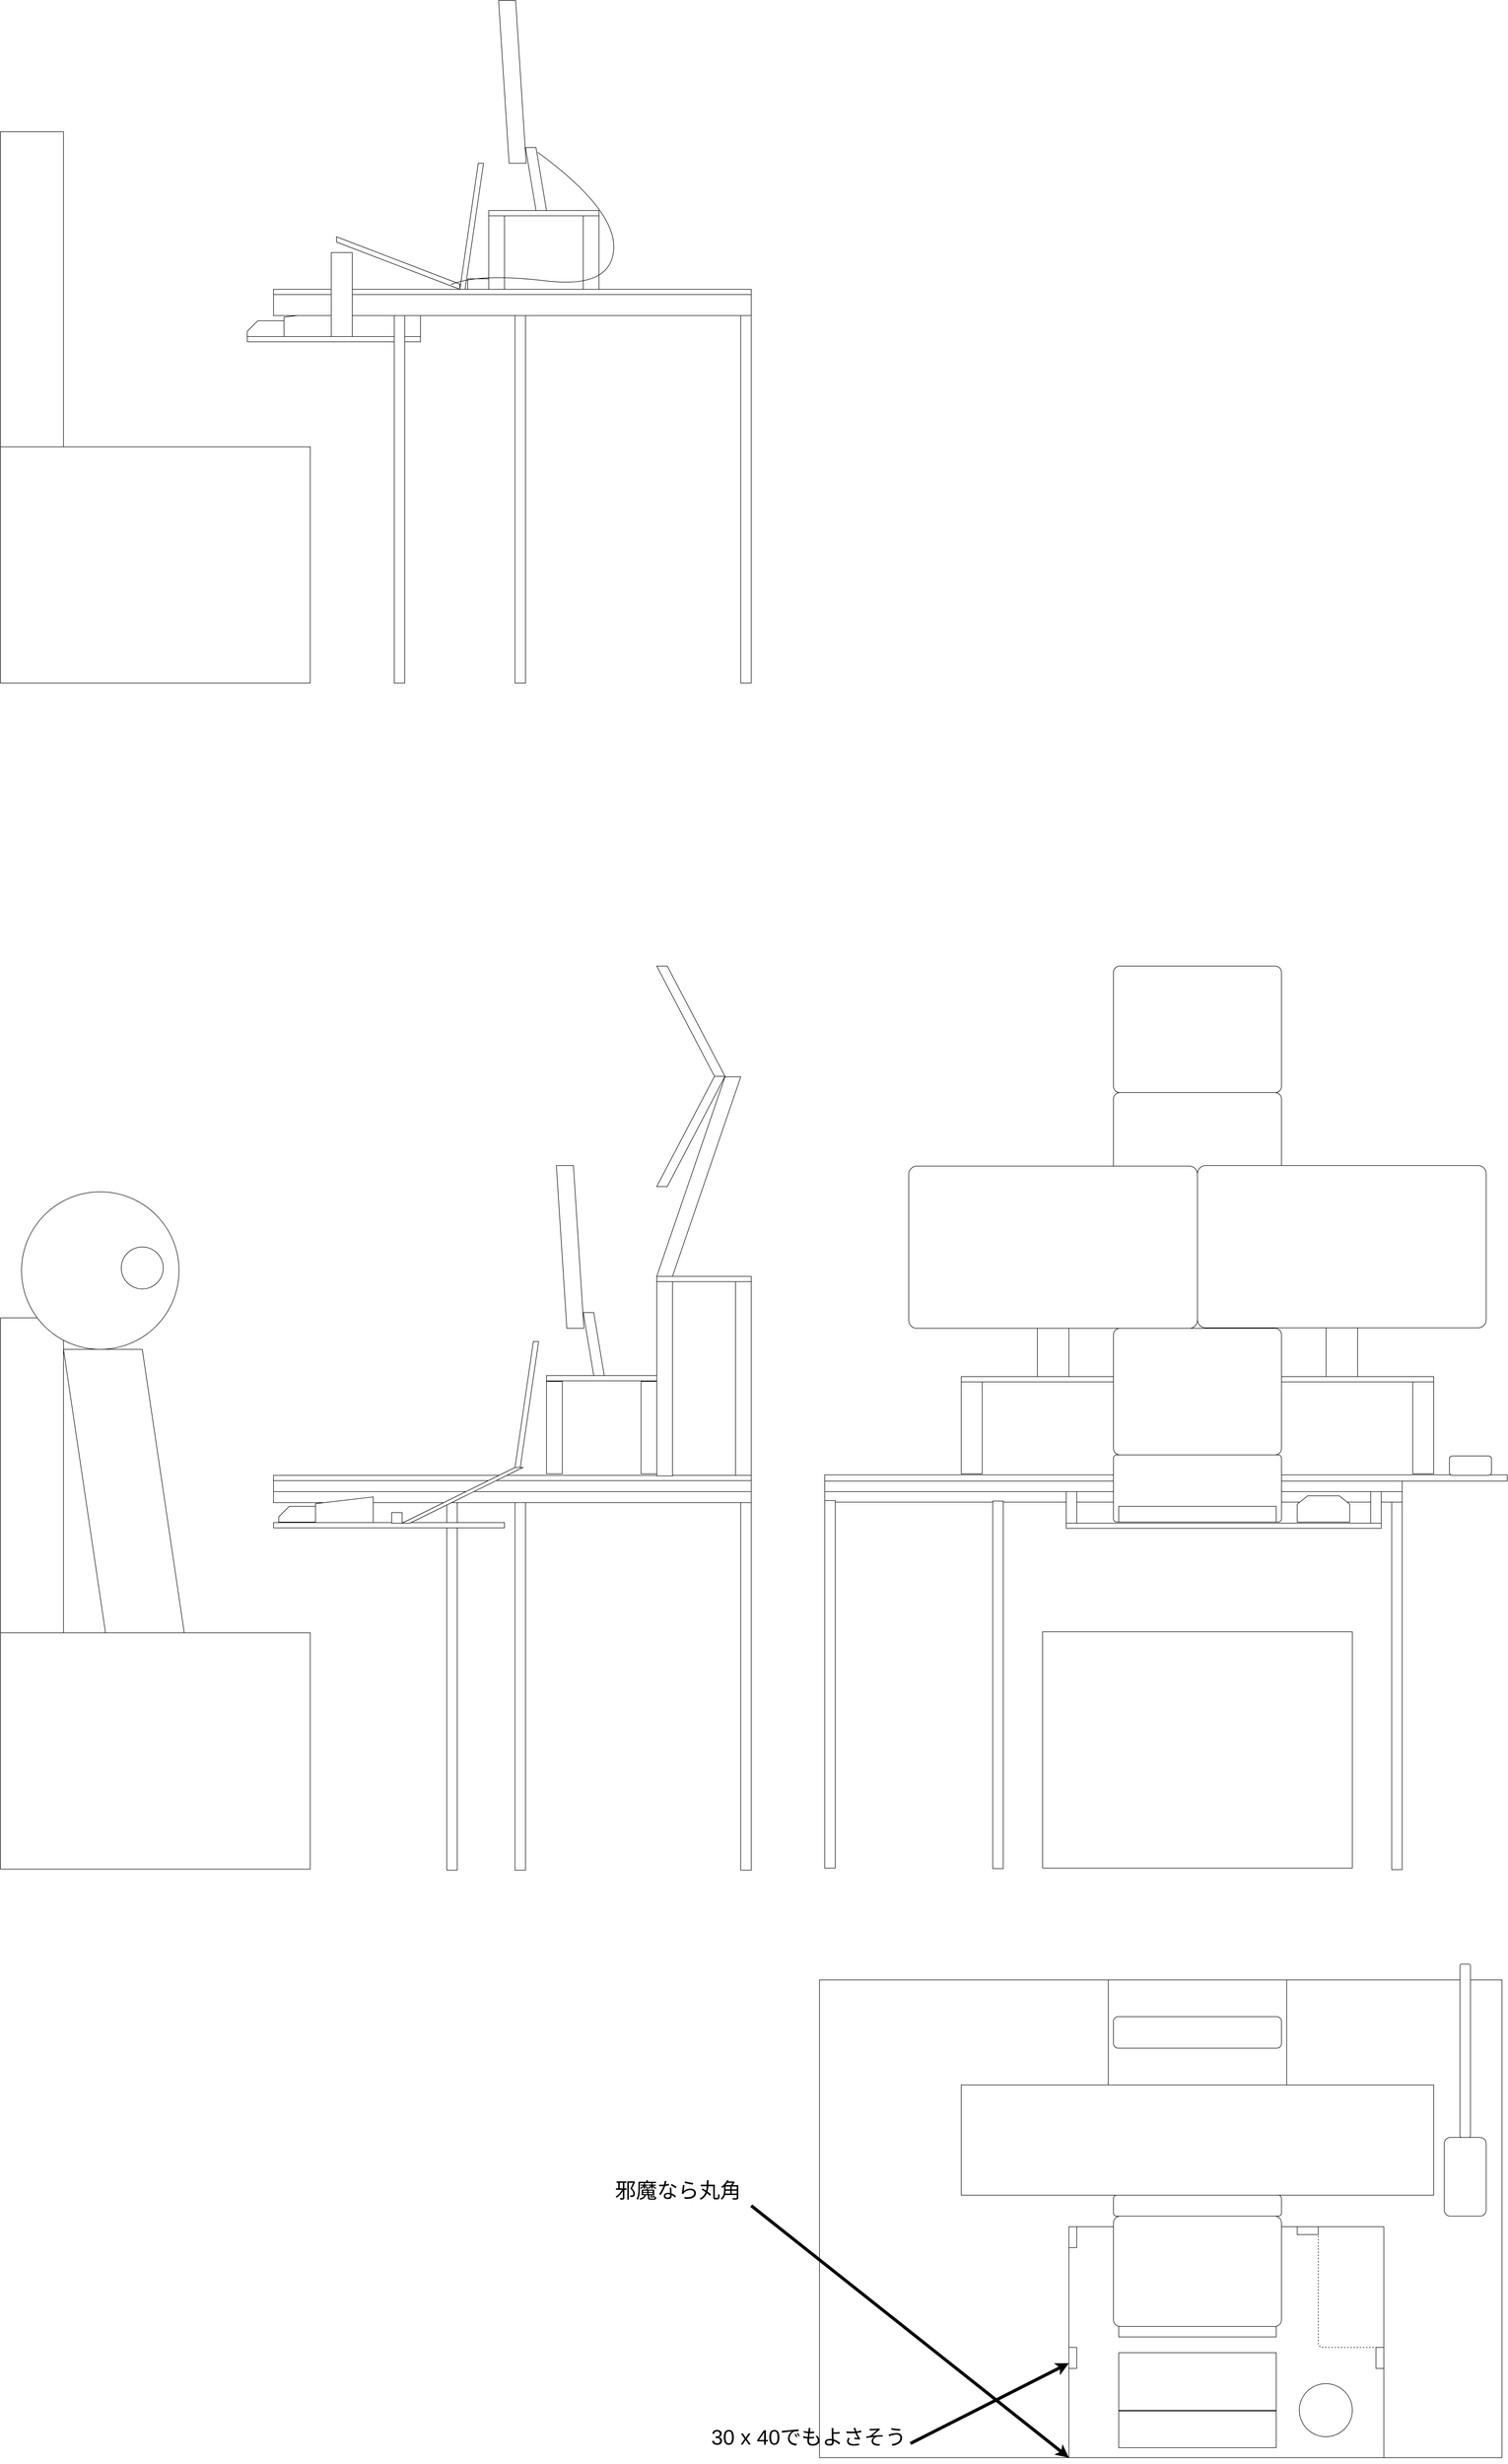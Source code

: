 <mxfile>
    <diagram id="MJRxsQYLISNkCaGimruc" name="ページ1">
        <mxGraphModel dx="5558" dy="3235" grid="1" gridSize="10" guides="1" tooltips="1" connect="1" arrows="1" fold="1" page="1" pageScale="1" pageWidth="827" pageHeight="1169" math="0" shadow="0">
            <root>
                <mxCell id="0"/>
                <mxCell id="1" parent="0"/>
                <mxCell id="275" value="" style="rounded=1;whiteSpace=wrap;html=1;fillColor=default;spacing=2;arcSize=5;flipH=0;" vertex="1" parent="1">
                    <mxGeometry x="1160" y="990" width="320" height="241" as="geometry"/>
                </mxCell>
                <mxCell id="197" value="" style="rounded=0;whiteSpace=wrap;html=1;fillColor=default;flipH=0;" vertex="1" parent="1">
                    <mxGeometry x="600" y="2680" width="1300" height="910" as="geometry"/>
                </mxCell>
                <mxCell id="215" value="" style="rounded=0;whiteSpace=wrap;html=1;fillColor=default;" vertex="1" parent="1">
                    <mxGeometry x="1075" y="3150" width="600" height="440" as="geometry"/>
                </mxCell>
                <mxCell id="100" value="" style="rounded=0;whiteSpace=wrap;html=1;" vertex="1" parent="1">
                    <mxGeometry x="-110" y="1771" width="20" height="700" as="geometry"/>
                </mxCell>
                <mxCell id="132" value="" style="rounded=0;whiteSpace=wrap;html=1;fillColor=default;flipH=0;" vertex="1" parent="1">
                    <mxGeometry x="610" y="1718" width="1300" height="12" as="geometry"/>
                </mxCell>
                <mxCell id="191" value="" style="rounded=0;whiteSpace=wrap;html=1;fillColor=default;flipH=0;" vertex="1" parent="1">
                    <mxGeometry x="610" y="1730" width="1100" height="20" as="geometry"/>
                </mxCell>
                <mxCell id="192" value="" style="rounded=0;whiteSpace=wrap;html=1;fillColor=default;flipH=0;" vertex="1" parent="1">
                    <mxGeometry x="610" y="1750" width="1100" height="20" as="geometry"/>
                </mxCell>
                <mxCell id="190" value="" style="rounded=0;whiteSpace=wrap;html=1;" vertex="1" parent="1">
                    <mxGeometry x="-440" y="1750" width="910" height="21" as="geometry"/>
                </mxCell>
                <mxCell id="38" value="" style="shape=card;whiteSpace=wrap;html=1;size=20;" vertex="1" parent="1">
                    <mxGeometry x="-490" y="-480" width="70" height="30" as="geometry"/>
                </mxCell>
                <mxCell id="39" value="" style="shape=manualInput;whiteSpace=wrap;html=1;size=13;" vertex="1" parent="1">
                    <mxGeometry x="-420" y="-500" width="110" height="50" as="geometry"/>
                </mxCell>
                <mxCell id="40" value="" style="rounded=0;whiteSpace=wrap;html=1;" vertex="1" parent="1">
                    <mxGeometry x="-490" y="-450" width="330" height="10" as="geometry"/>
                </mxCell>
                <mxCell id="41" value="" style="rounded=0;whiteSpace=wrap;html=1;" vertex="1" parent="1">
                    <mxGeometry x="450" y="-490" width="20" height="700" as="geometry"/>
                </mxCell>
                <mxCell id="42" value="" style="rounded=0;whiteSpace=wrap;html=1;" vertex="1" parent="1">
                    <mxGeometry x="20" y="-490" width="20" height="700" as="geometry"/>
                </mxCell>
                <mxCell id="43" value="" style="rounded=0;whiteSpace=wrap;html=1;" vertex="1" parent="1">
                    <mxGeometry x="-440" y="-530" width="910" height="40" as="geometry"/>
                </mxCell>
                <mxCell id="44" value="" style="rounded=0;whiteSpace=wrap;html=1;" vertex="1" parent="1">
                    <mxGeometry x="-440" y="-540" width="910" height="10" as="geometry"/>
                </mxCell>
                <mxCell id="45" value="" style="rounded=0;whiteSpace=wrap;html=1;" vertex="1" parent="1">
                    <mxGeometry x="-960" y="-240" width="590" height="450" as="geometry"/>
                </mxCell>
                <mxCell id="46" value="" style="rounded=0;whiteSpace=wrap;html=1;" vertex="1" parent="1">
                    <mxGeometry x="-960" y="-840" width="120" height="600" as="geometry"/>
                </mxCell>
                <mxCell id="47" value="" style="rounded=0;whiteSpace=wrap;html=1;" vertex="1" parent="1">
                    <mxGeometry x="-190" y="-490" width="30" height="40" as="geometry"/>
                </mxCell>
                <mxCell id="48" value="" style="rounded=0;whiteSpace=wrap;html=1;" vertex="1" parent="1">
                    <mxGeometry x="-210" y="-490" width="20" height="700" as="geometry"/>
                </mxCell>
                <mxCell id="53" value="" style="shape=parallelogram;perimeter=parallelogramPerimeter;whiteSpace=wrap;html=1;fixedSize=1;size=35;" vertex="1" parent="1">
                    <mxGeometry x="-85" y="-780" width="45" height="240" as="geometry"/>
                </mxCell>
                <mxCell id="57" value="" style="shape=parallelogram;perimeter=parallelogramPerimeter;whiteSpace=wrap;html=1;fixedSize=1;fillColor=default;direction=south;size=90;" vertex="1" parent="1">
                    <mxGeometry x="-320" y="-640" width="235" height="100" as="geometry"/>
                </mxCell>
                <mxCell id="59" value="" style="rounded=0;whiteSpace=wrap;html=1;fillColor=default;" vertex="1" parent="1">
                    <mxGeometry x="-70" y="-560" width="40" height="20" as="geometry"/>
                </mxCell>
                <mxCell id="60" value="" style="rounded=0;whiteSpace=wrap;html=1;fillColor=default;" vertex="1" parent="1">
                    <mxGeometry x="-330" y="-610" width="40" height="160" as="geometry"/>
                </mxCell>
                <mxCell id="82" value="" style="rounded=0;whiteSpace=wrap;html=1;" vertex="1" parent="1">
                    <mxGeometry x="-30" y="-680" width="30" height="140" as="geometry"/>
                </mxCell>
                <mxCell id="83" value="" style="rounded=0;whiteSpace=wrap;html=1;" vertex="1" parent="1">
                    <mxGeometry x="150" y="-680" width="30" height="140" as="geometry"/>
                </mxCell>
                <mxCell id="84" value="" style="rounded=0;whiteSpace=wrap;html=1;fillColor=default;" vertex="1" parent="1">
                    <mxGeometry x="-30" y="-690" width="210" height="10" as="geometry"/>
                </mxCell>
                <mxCell id="85" value="" style="shape=parallelogram;perimeter=parallelogramPerimeter;whiteSpace=wrap;html=1;fixedSize=1;fillColor=default;flipH=1;" vertex="1" parent="1">
                    <mxGeometry x="40" y="-810" width="40" height="120" as="geometry"/>
                </mxCell>
                <mxCell id="86" value="" style="shape=parallelogram;perimeter=parallelogramPerimeter;whiteSpace=wrap;html=1;fixedSize=1;fillColor=default;flipH=1;" vertex="1" parent="1">
                    <mxGeometry x="-11.25" y="-1090" width="52.5" height="310" as="geometry"/>
                </mxCell>
                <mxCell id="89" value="" style="endArrow=none;html=1;entryX=0.909;entryY=0.072;entryDx=0;entryDy=0;entryPerimeter=0;curved=1;" edge="1" parent="1" target="57">
                    <mxGeometry width="50" height="50" relative="1" as="geometry">
                        <mxPoint x="63.06" y="-801.1" as="sourcePoint"/>
                        <mxPoint x="-85.0" y="-518.9" as="targetPoint"/>
                        <Array as="points">
                            <mxPoint x="213.06" y="-691.1"/>
                            <mxPoint x="203.06" y="-541.1"/>
                            <mxPoint x="-46.94" y="-571.1"/>
                        </Array>
                    </mxGeometry>
                </mxCell>
                <mxCell id="90" value="" style="shape=card;whiteSpace=wrap;html=1;size=20;" vertex="1" parent="1">
                    <mxGeometry x="-430" y="1778" width="70" height="30" as="geometry"/>
                </mxCell>
                <mxCell id="91" value="" style="shape=manualInput;whiteSpace=wrap;html=1;size=13;" vertex="1" parent="1">
                    <mxGeometry x="-360" y="1760" width="110" height="50" as="geometry"/>
                </mxCell>
                <mxCell id="92" value="" style="rounded=0;whiteSpace=wrap;html=1;" vertex="1" parent="1">
                    <mxGeometry x="-440" y="1809" width="440" height="10" as="geometry"/>
                </mxCell>
                <mxCell id="93" value="" style="rounded=0;whiteSpace=wrap;html=1;" vertex="1" parent="1">
                    <mxGeometry x="450" y="1771" width="20" height="700" as="geometry"/>
                </mxCell>
                <mxCell id="94" value="" style="rounded=0;whiteSpace=wrap;html=1;" vertex="1" parent="1">
                    <mxGeometry x="20" y="1771" width="20" height="700" as="geometry"/>
                </mxCell>
                <mxCell id="95" value="" style="rounded=0;whiteSpace=wrap;html=1;" vertex="1" parent="1">
                    <mxGeometry x="-440" y="1729" width="910" height="21" as="geometry"/>
                </mxCell>
                <mxCell id="96" value="" style="rounded=0;whiteSpace=wrap;html=1;" vertex="1" parent="1">
                    <mxGeometry x="-440" y="1719" width="910" height="10" as="geometry"/>
                </mxCell>
                <mxCell id="97" value="" style="rounded=0;whiteSpace=wrap;html=1;" vertex="1" parent="1">
                    <mxGeometry x="-960" y="2019" width="590" height="450" as="geometry"/>
                </mxCell>
                <mxCell id="98" value="" style="rounded=0;whiteSpace=wrap;html=1;" vertex="1" parent="1">
                    <mxGeometry x="-960" y="1419" width="120" height="600" as="geometry"/>
                </mxCell>
                <mxCell id="101" value="" style="shape=parallelogram;perimeter=parallelogramPerimeter;whiteSpace=wrap;html=1;fixedSize=1;size=215;" vertex="1" parent="1">
                    <mxGeometry x="-195" y="1704" width="230" height="106" as="geometry"/>
                </mxCell>
                <mxCell id="102" value="" style="rounded=0;whiteSpace=wrap;html=1;" vertex="1" parent="1">
                    <mxGeometry x="-215" y="1790" width="20" height="20" as="geometry"/>
                </mxCell>
                <mxCell id="103" value="" style="shape=parallelogram;perimeter=parallelogramPerimeter;whiteSpace=wrap;html=1;fixedSize=1;size=35;" vertex="1" parent="1">
                    <mxGeometry x="20" y="1464" width="45" height="240" as="geometry"/>
                </mxCell>
                <mxCell id="111" value="" style="ellipse;whiteSpace=wrap;html=1;aspect=fixed;fillColor=default;" vertex="1" parent="1">
                    <mxGeometry x="-920" y="1179" width="300" height="300" as="geometry"/>
                </mxCell>
                <mxCell id="112" value="" style="shape=parallelogram;perimeter=parallelogramPerimeter;whiteSpace=wrap;html=1;fixedSize=1;fillColor=default;flipH=1;size=80;" vertex="1" parent="1">
                    <mxGeometry x="-840" y="1479" width="230" height="540" as="geometry"/>
                </mxCell>
                <mxCell id="113" value="" style="ellipse;whiteSpace=wrap;html=1;aspect=fixed;fillColor=default;" vertex="1" parent="1">
                    <mxGeometry x="-730" y="1284" width="80" height="80" as="geometry"/>
                </mxCell>
                <mxCell id="115" value="" style="rounded=0;whiteSpace=wrap;html=1;" vertex="1" parent="1">
                    <mxGeometry x="80" y="1540" width="30" height="176" as="geometry"/>
                </mxCell>
                <mxCell id="116" value="" style="rounded=0;whiteSpace=wrap;html=1;" vertex="1" parent="1">
                    <mxGeometry x="260" y="1540" width="30" height="176" as="geometry"/>
                </mxCell>
                <mxCell id="117" value="" style="rounded=0;whiteSpace=wrap;html=1;fillColor=default;" vertex="1" parent="1">
                    <mxGeometry x="80" y="1529" width="210" height="10" as="geometry"/>
                </mxCell>
                <mxCell id="118" value="" style="shape=parallelogram;perimeter=parallelogramPerimeter;whiteSpace=wrap;html=1;fixedSize=1;fillColor=default;flipH=1;" vertex="1" parent="1">
                    <mxGeometry x="150" y="1409" width="40" height="120" as="geometry"/>
                </mxCell>
                <mxCell id="119" value="" style="shape=parallelogram;perimeter=parallelogramPerimeter;whiteSpace=wrap;html=1;fixedSize=1;fillColor=default;flipH=1;" vertex="1" parent="1">
                    <mxGeometry x="98.75" y="1129" width="52.5" height="310" as="geometry"/>
                </mxCell>
                <mxCell id="125" value="" style="rounded=0;whiteSpace=wrap;html=1;flipH=0;" vertex="1" parent="1">
                    <mxGeometry x="1690" y="1770" width="20" height="700" as="geometry"/>
                </mxCell>
                <mxCell id="136" value="" style="rounded=0;whiteSpace=wrap;html=1;flipH=0;" vertex="1" parent="1">
                    <mxGeometry x="1025" y="2017" width="590" height="450" as="geometry"/>
                </mxCell>
                <mxCell id="142" value="" style="rounded=0;whiteSpace=wrap;html=1;fillColor=default;flipH=0;" vertex="1" parent="1">
                    <mxGeometry x="870" y="1540" width="40" height="176" as="geometry"/>
                </mxCell>
                <mxCell id="143" value="" style="rounded=0;whiteSpace=wrap;html=1;fillColor=default;flipH=0;" vertex="1" parent="1">
                    <mxGeometry x="1730" y="1540" width="40" height="176" as="geometry"/>
                </mxCell>
                <mxCell id="144" value="" style="rounded=0;whiteSpace=wrap;html=1;fillColor=default;flipH=0;" vertex="1" parent="1">
                    <mxGeometry x="870" y="1531" width="900" height="10" as="geometry"/>
                </mxCell>
                <mxCell id="145" value="&lt;span style=&quot;color: rgba(0, 0, 0, 0); font-family: monospace; font-size: 0px; text-align: start;&quot;&gt;%3CmxGraphModel%3E%3Croot%3E%3CmxCell%20id%3D%220%22%2F%3E%3CmxCell%20id%3D%221%22%20parent%3D%220%22%2F%3E%3CmxCell%20id%3D%222%22%20value%3D%22%22%20style%3D%22rounded%3D0%3BwhiteSpace%3Dwrap%3Bhtml%3D1%3BfillColor%3Ddefault%3B%22%20vertex%3D%221%22%20parent%3D%221%22%3E%3CmxGeometry%20x%3D%2211.25%22%20y%3D%221569%22%20width%3D%22210%22%20height%3D%2210%22%20as%3D%22geometry%22%2F%3E%3C%2FmxCell%3E%3C%2Froot%3E%3C%2FmxGraphModel%3E&lt;/span&gt;" style="rounded=0;whiteSpace=wrap;html=1;fillColor=default;flipH=0;" vertex="1" parent="1">
                    <mxGeometry x="1015" y="1409" width="60" height="122" as="geometry"/>
                </mxCell>
                <mxCell id="147" value="" style="rounded=1;whiteSpace=wrap;html=1;fillColor=default;arcSize=5;flipH=0;" vertex="1" parent="1">
                    <mxGeometry x="770" y="1130" width="550" height="309" as="geometry"/>
                </mxCell>
                <mxCell id="149" value="&lt;span style=&quot;color: rgba(0, 0, 0, 0); font-family: monospace; font-size: 0px; text-align: start;&quot;&gt;%3CmxGraphModel%3E%3Croot%3E%3CmxCell%20id%3D%220%22%2F%3E%3CmxCell%20id%3D%221%22%20parent%3D%220%22%2F%3E%3CmxCell%20id%3D%222%22%20value%3D%22%22%20style%3D%22rounded%3D0%3BwhiteSpace%3Dwrap%3Bhtml%3D1%3BfillColor%3Ddefault%3B%22%20vertex%3D%221%22%20parent%3D%221%22%3E%3CmxGeometry%20x%3D%2211.25%22%20y%3D%221569%22%20width%3D%22210%22%20height%3D%2210%22%20as%3D%22geometry%22%2F%3E%3C%2FmxCell%3E%3C%2Froot%3E%3C%2FmxGraphModel%3E&lt;/span&gt;" style="rounded=0;whiteSpace=wrap;html=1;fillColor=default;flipH=0;" vertex="1" parent="1">
                    <mxGeometry x="1565" y="1408" width="60" height="123" as="geometry"/>
                </mxCell>
                <mxCell id="150" value="" style="rounded=1;whiteSpace=wrap;html=1;fillColor=default;arcSize=5;flipH=0;" vertex="1" parent="1">
                    <mxGeometry x="1320" y="1129" width="550" height="309" as="geometry"/>
                </mxCell>
                <mxCell id="140" value="" style="rounded=1;whiteSpace=wrap;html=1;fillColor=default;spacing=2;arcSize=5;flipH=0;" vertex="1" parent="1">
                    <mxGeometry x="1160" y="1439" width="320" height="241" as="geometry"/>
                </mxCell>
                <mxCell id="187" value="" style="rounded=0;whiteSpace=wrap;html=1;" vertex="1" parent="1">
                    <mxGeometry x="930" y="1768" width="20" height="700" as="geometry"/>
                </mxCell>
                <mxCell id="188" value="" style="rounded=0;whiteSpace=wrap;html=1;" vertex="1" parent="1">
                    <mxGeometry x="610" y="1767" width="20" height="700" as="geometry"/>
                </mxCell>
                <mxCell id="8" value="" style="rounded=0;whiteSpace=wrap;html=1;flipH=0;" parent="1" vertex="1">
                    <mxGeometry x="1070" y="1810" width="600" height="10" as="geometry"/>
                </mxCell>
                <mxCell id="10" value="" style="shape=loopLimit;whiteSpace=wrap;html=1;flipH=0;" parent="1" vertex="1">
                    <mxGeometry x="1510" y="1758" width="100" height="50" as="geometry"/>
                </mxCell>
                <mxCell id="156" value="" style="rounded=1;whiteSpace=wrap;html=1;fillColor=default;spacing=2;arcSize=5;flipH=0;" vertex="1" parent="1">
                    <mxGeometry x="1160" y="1680" width="320" height="128" as="geometry"/>
                </mxCell>
                <mxCell id="9" value="" style="rounded=0;whiteSpace=wrap;html=1;flipH=0;" parent="1" vertex="1">
                    <mxGeometry x="1170" y="1778" width="300" height="30" as="geometry"/>
                </mxCell>
                <mxCell id="193" value="" style="rounded=0;whiteSpace=wrap;html=1;fillColor=default;" vertex="1" parent="1">
                    <mxGeometry x="1070" y="1750" width="20" height="60" as="geometry"/>
                </mxCell>
                <mxCell id="135" value="" style="rounded=0;whiteSpace=wrap;html=1;fillColor=default;flipH=0;" vertex="1" parent="1">
                    <mxGeometry x="1650" y="1750" width="20" height="60" as="geometry"/>
                </mxCell>
                <mxCell id="204" value="" style="rounded=0;whiteSpace=wrap;html=1;fillColor=default;" vertex="1" parent="1">
                    <mxGeometry x="1170" y="3501" width="300" height="70" as="geometry"/>
                </mxCell>
                <mxCell id="205" value="" style="rounded=0;whiteSpace=wrap;html=1;fillColor=default;" vertex="1" parent="1">
                    <mxGeometry x="1170" y="3390" width="300" height="110" as="geometry"/>
                </mxCell>
                <mxCell id="206" value="" style="rounded=0;whiteSpace=wrap;html=1;fillColor=default;" vertex="1" parent="1">
                    <mxGeometry x="1170" y="3340" width="300" height="20" as="geometry"/>
                </mxCell>
                <mxCell id="212" value="" style="rounded=1;whiteSpace=wrap;html=1;fillColor=default;arcSize=6;" vertex="1" parent="1">
                    <mxGeometry x="1160" y="3130" width="320" height="210" as="geometry"/>
                </mxCell>
                <mxCell id="213" value="" style="rounded=1;whiteSpace=wrap;html=1;fillColor=default;" vertex="1" parent="1">
                    <mxGeometry x="1800" y="1682" width="80" height="37" as="geometry"/>
                </mxCell>
                <mxCell id="216" value="" style="rounded=1;whiteSpace=wrap;html=1;fillColor=default;" vertex="1" parent="1">
                    <mxGeometry x="1160" y="3090" width="320" height="40" as="geometry"/>
                </mxCell>
                <mxCell id="218" value="" style="ellipse;whiteSpace=wrap;html=1;aspect=fixed;fillColor=default;" vertex="1" parent="1">
                    <mxGeometry x="1514" y="3449" width="101" height="101" as="geometry"/>
                </mxCell>
                <mxCell id="221" value="" style="rounded=0;whiteSpace=wrap;html=1;fillColor=default;" vertex="1" parent="1">
                    <mxGeometry x="1075" y="3380" width="15" height="40" as="geometry"/>
                </mxCell>
                <mxCell id="223" value="" style="rounded=0;whiteSpace=wrap;html=1;fillColor=default;" vertex="1" parent="1">
                    <mxGeometry x="1510" y="3150" width="40" height="15" as="geometry"/>
                </mxCell>
                <mxCell id="225" value="" style="endArrow=none;dashed=1;html=1;rounded=1;" edge="1" parent="1">
                    <mxGeometry width="50" height="50" relative="1" as="geometry">
                        <mxPoint x="1668" y="3380" as="sourcePoint"/>
                        <mxPoint x="1550" y="3150" as="targetPoint"/>
                        <Array as="points">
                            <mxPoint x="1550" y="3380"/>
                        </Array>
                    </mxGeometry>
                </mxCell>
                <mxCell id="226" value="" style="rounded=0;whiteSpace=wrap;html=1;fillColor=default;" vertex="1" parent="1">
                    <mxGeometry x="1075" y="3150" width="15" height="40" as="geometry"/>
                </mxCell>
                <mxCell id="228" value="" style="rounded=0;whiteSpace=wrap;html=1;fillColor=default;" vertex="1" parent="1">
                    <mxGeometry x="1660" y="3380" width="15" height="40" as="geometry"/>
                </mxCell>
                <mxCell id="229" value="" style="rounded=0;whiteSpace=wrap;html=1;fillColor=default;" vertex="1" parent="1">
                    <mxGeometry x="870" y="2880" width="900" height="210" as="geometry"/>
                </mxCell>
                <mxCell id="232" value="" style="rounded=1;whiteSpace=wrap;html=1;fillColor=default;" vertex="1" parent="1">
                    <mxGeometry x="1790" y="2980" width="80" height="150" as="geometry"/>
                </mxCell>
                <mxCell id="233" value="" style="rounded=1;whiteSpace=wrap;html=1;fontSize=40;fillColor=default;" vertex="1" parent="1">
                    <mxGeometry x="1820" y="2650" width="20" height="330" as="geometry"/>
                </mxCell>
                <mxCell id="243" value="" style="endArrow=classic;html=1;rounded=1;strokeWidth=6;fontSize=40;jumpSize=6;exitX=0.998;exitY=0.716;exitDx=0;exitDy=0;exitPerimeter=0;entryX=0;entryY=0.75;entryDx=0;entryDy=0;" edge="1" parent="1" source="244" target="221">
                    <mxGeometry width="50" height="50" relative="1" as="geometry">
                        <mxPoint x="1010" y="3571" as="sourcePoint"/>
                        <mxPoint x="1075" y="3571" as="targetPoint"/>
                    </mxGeometry>
                </mxCell>
                <mxCell id="244" value="30 x 40でもよさそう" style="text;html=1;align=center;verticalAlign=middle;resizable=0;points=[];autosize=1;strokeColor=none;fillColor=none;fontSize=40;" vertex="1" parent="1">
                    <mxGeometry x="384" y="3520" width="390" height="60" as="geometry"/>
                </mxCell>
                <mxCell id="259" value="" style="endArrow=classic;html=1;rounded=1;strokeWidth=6;fontSize=40;jumpSize=6;entryX=0;entryY=1;entryDx=0;entryDy=0;" edge="1" parent="1" target="215">
                    <mxGeometry relative="1" as="geometry">
                        <mxPoint x="470" y="3110" as="sourcePoint"/>
                        <mxPoint x="1030" y="3680" as="targetPoint"/>
                    </mxGeometry>
                </mxCell>
                <mxCell id="263" value="邪魔なら丸角" style="text;html=1;align=center;verticalAlign=middle;resizable=0;points=[];autosize=1;strokeColor=none;fillColor=none;fontSize=40;" vertex="1" parent="1">
                    <mxGeometry x="200" y="3050" width="260" height="60" as="geometry"/>
                </mxCell>
                <mxCell id="266" value="" style="rounded=0;whiteSpace=wrap;html=1;fontSize=40;fillColor=default;" vertex="1" parent="1">
                    <mxGeometry x="290" y="1340" width="180" height="10" as="geometry"/>
                </mxCell>
                <mxCell id="268" value="" style="shape=parallelogram;perimeter=parallelogramPerimeter;whiteSpace=wrap;html=1;fixedSize=1;fontSize=40;fillColor=default;size=110;" vertex="1" parent="1">
                    <mxGeometry x="290" y="959" width="130" height="210" as="geometry"/>
                </mxCell>
                <mxCell id="269" value="" style="shape=parallelogram;perimeter=parallelogramPerimeter;whiteSpace=wrap;html=1;fixedSize=1;fontSize=40;fillColor=default;size=110;flipH=1;" vertex="1" parent="1">
                    <mxGeometry x="290" y="749" width="130" height="210" as="geometry"/>
                </mxCell>
                <mxCell id="271" value="" style="rounded=0;whiteSpace=wrap;html=1;" vertex="1" parent="1">
                    <mxGeometry x="290" y="1350" width="30" height="370" as="geometry"/>
                </mxCell>
                <mxCell id="272" value="" style="rounded=0;whiteSpace=wrap;html=1;" vertex="1" parent="1">
                    <mxGeometry x="440" y="1350" width="30" height="369" as="geometry"/>
                </mxCell>
                <mxCell id="273" value="" style="rounded=1;whiteSpace=wrap;html=1;fillColor=default;spacing=2;arcSize=5;flipH=0;" vertex="1" parent="1">
                    <mxGeometry x="1160" y="749" width="320" height="241" as="geometry"/>
                </mxCell>
                <mxCell id="276" value="" style="rounded=0;whiteSpace=wrap;html=1;fontSize=40;fillColor=default;" vertex="1" parent="1">
                    <mxGeometry x="1150" y="2680" width="340" height="200" as="geometry"/>
                </mxCell>
                <mxCell id="277" value="" style="rounded=1;whiteSpace=wrap;html=1;fontSize=40;fillColor=default;" vertex="1" parent="1">
                    <mxGeometry x="1160" y="2750" width="320" height="60" as="geometry"/>
                </mxCell>
                <mxCell id="278" value="" style="shape=parallelogram;perimeter=parallelogramPerimeter;whiteSpace=wrap;html=1;fixedSize=1;fontSize=40;fillColor=default;size=130;" vertex="1" parent="1">
                    <mxGeometry x="290" y="960" width="160" height="380" as="geometry"/>
                </mxCell>
            </root>
        </mxGraphModel>
    </diagram>
</mxfile>